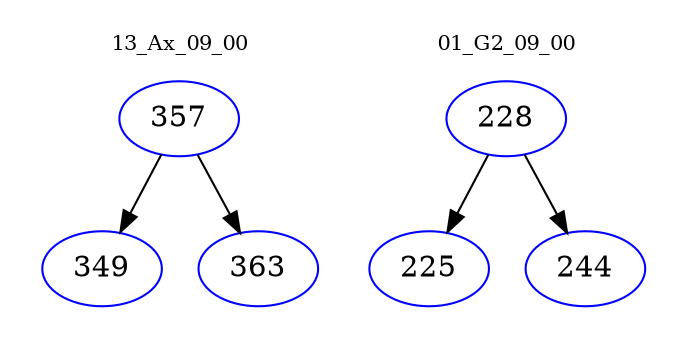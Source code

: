 digraph{
subgraph cluster_0 {
color = white
label = "13_Ax_09_00";
fontsize=10;
T0_357 [label="357", color="blue"]
T0_357 -> T0_349 [color="black"]
T0_349 [label="349", color="blue"]
T0_357 -> T0_363 [color="black"]
T0_363 [label="363", color="blue"]
}
subgraph cluster_1 {
color = white
label = "01_G2_09_00";
fontsize=10;
T1_228 [label="228", color="blue"]
T1_228 -> T1_225 [color="black"]
T1_225 [label="225", color="blue"]
T1_228 -> T1_244 [color="black"]
T1_244 [label="244", color="blue"]
}
}

